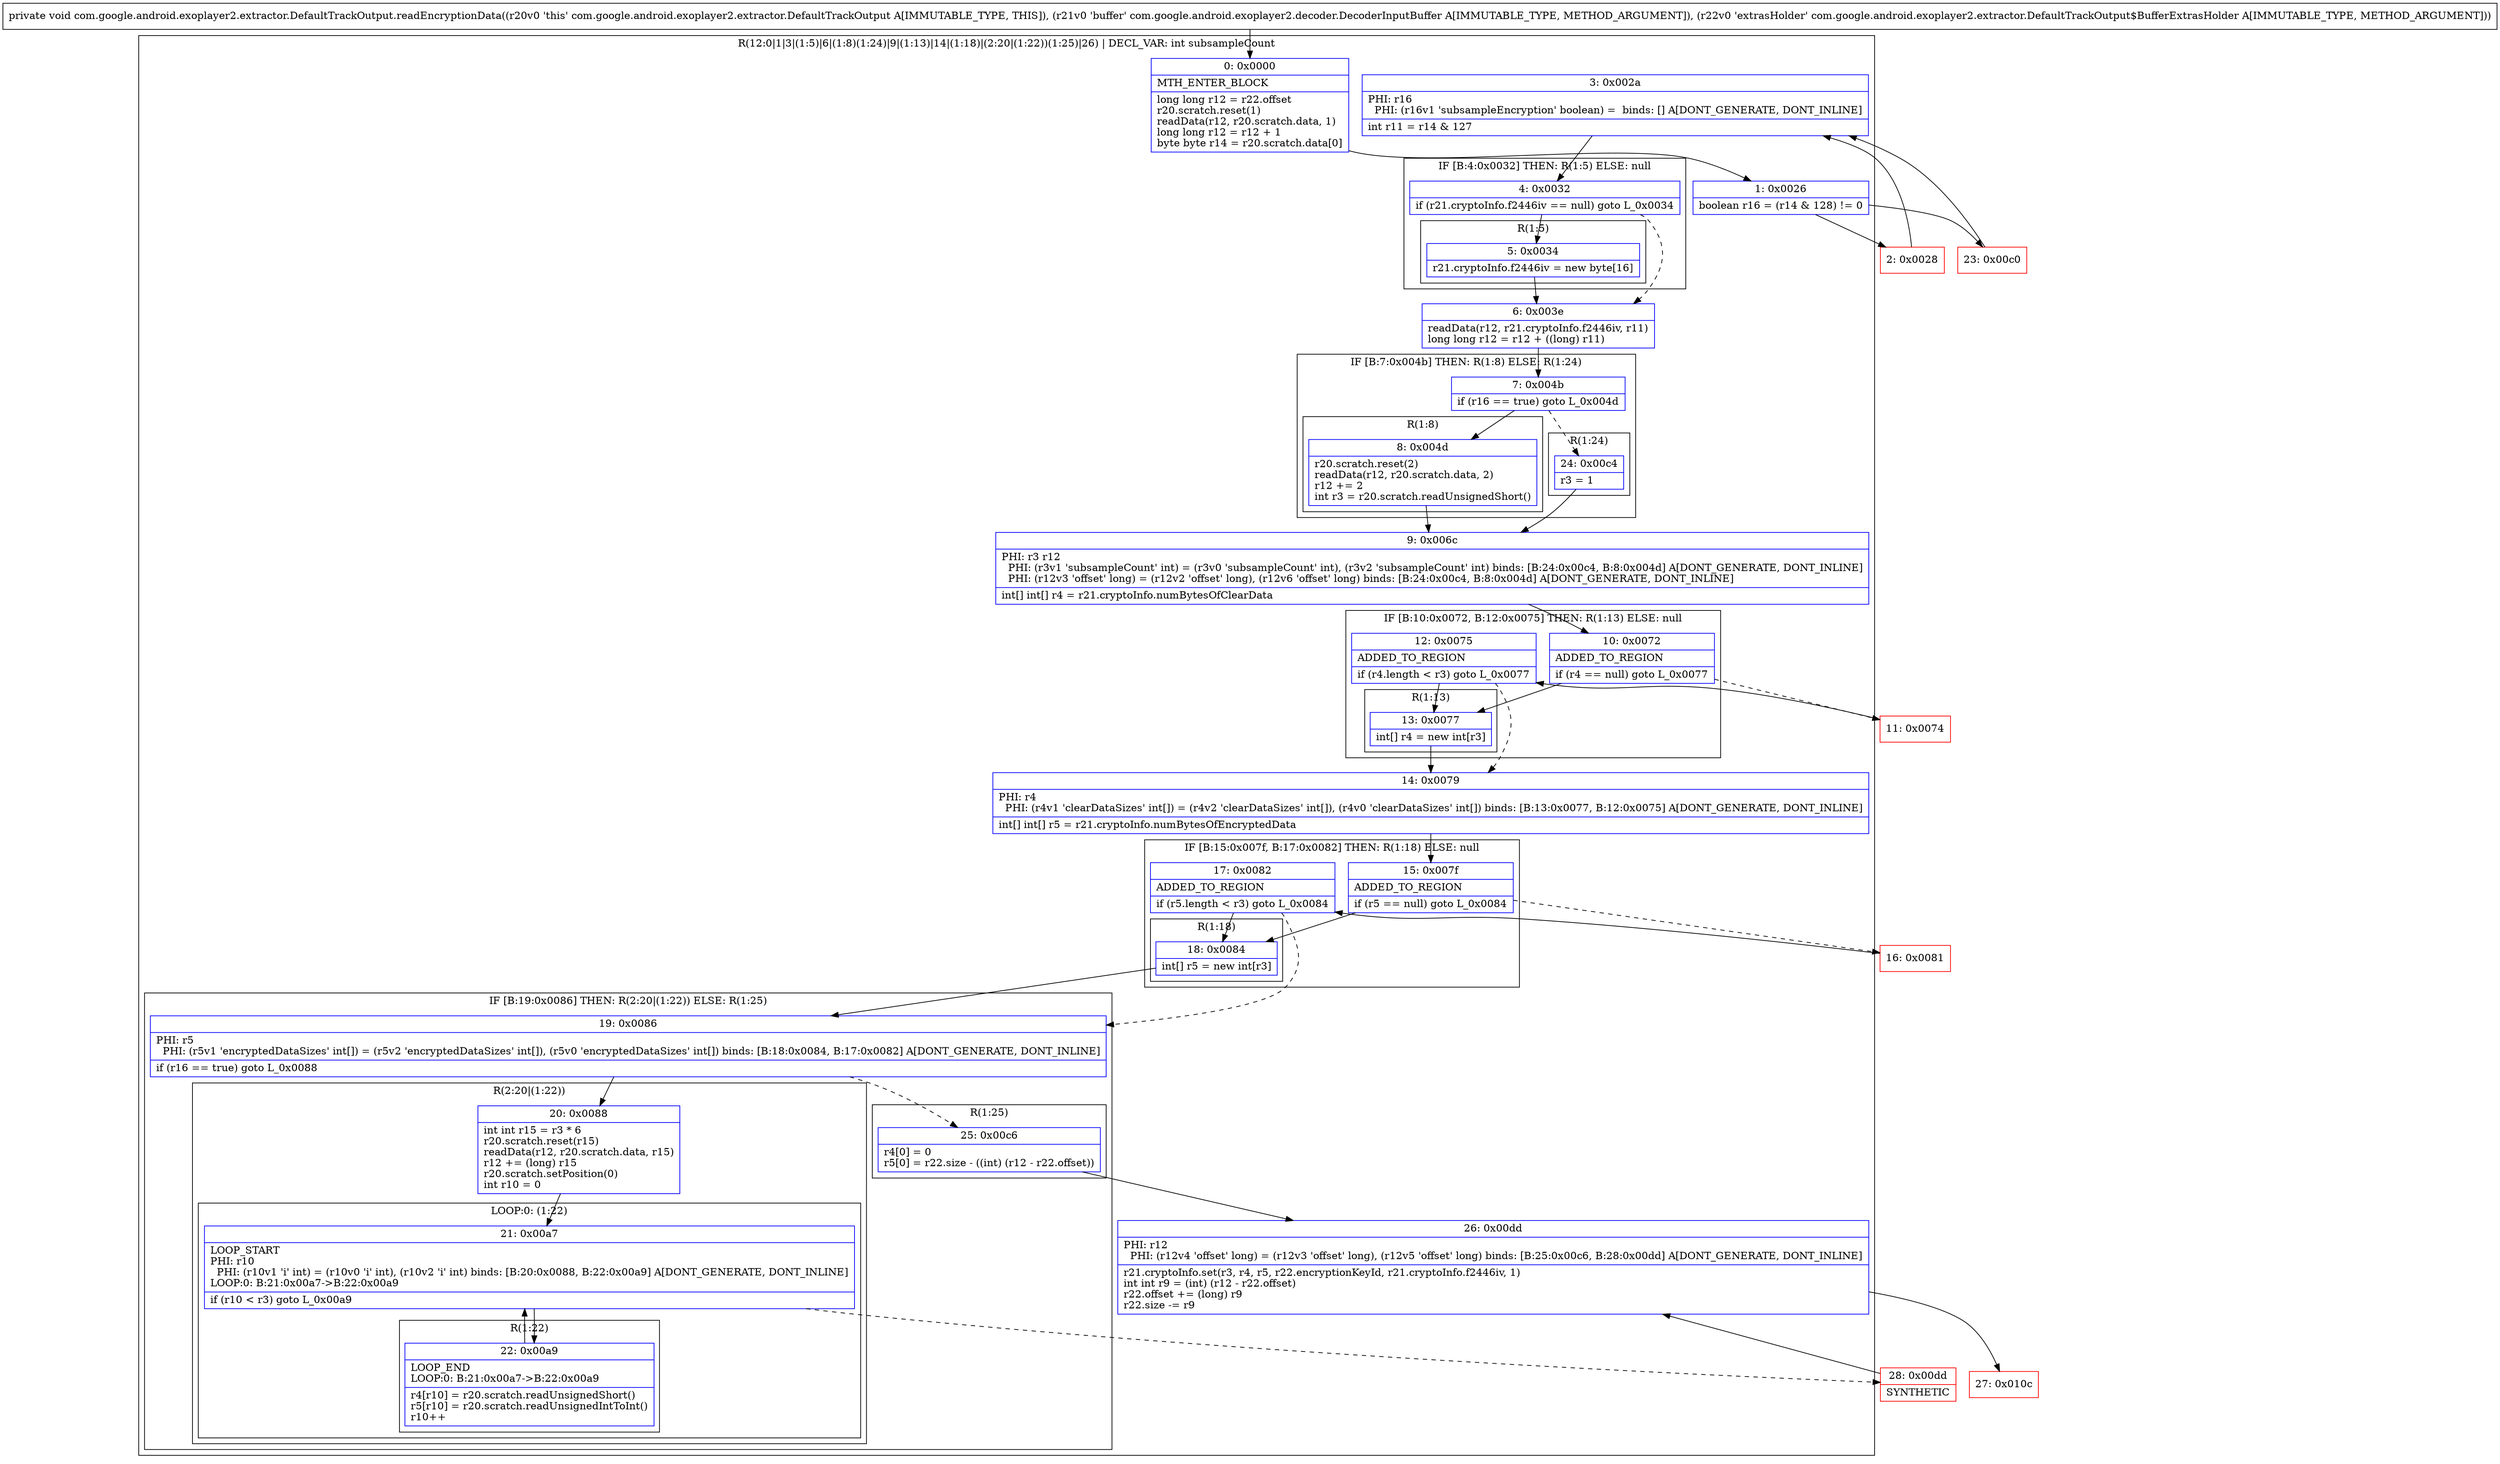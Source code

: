 digraph "CFG forcom.google.android.exoplayer2.extractor.DefaultTrackOutput.readEncryptionData(Lcom\/google\/android\/exoplayer2\/decoder\/DecoderInputBuffer;Lcom\/google\/android\/exoplayer2\/extractor\/DefaultTrackOutput$BufferExtrasHolder;)V" {
subgraph cluster_Region_1134354010 {
label = "R(12:0|1|3|(1:5)|6|(1:8)(1:24)|9|(1:13)|14|(1:18)|(2:20|(1:22))(1:25)|26) | DECL_VAR: int subsampleCount\l";
node [shape=record,color=blue];
Node_0 [shape=record,label="{0\:\ 0x0000|MTH_ENTER_BLOCK\l|long long r12 = r22.offset\lr20.scratch.reset(1)\lreadData(r12, r20.scratch.data, 1)\llong long r12 = r12 + 1\lbyte byte r14 = r20.scratch.data[0]\l}"];
Node_1 [shape=record,label="{1\:\ 0x0026|boolean r16 = (r14 & 128) != 0\l}"];
Node_3 [shape=record,label="{3\:\ 0x002a|PHI: r16 \l  PHI: (r16v1 'subsampleEncryption' boolean) =  binds: [] A[DONT_GENERATE, DONT_INLINE]\l|int r11 = r14 & 127\l}"];
subgraph cluster_IfRegion_130963055 {
label = "IF [B:4:0x0032] THEN: R(1:5) ELSE: null";
node [shape=record,color=blue];
Node_4 [shape=record,label="{4\:\ 0x0032|if (r21.cryptoInfo.f2446iv == null) goto L_0x0034\l}"];
subgraph cluster_Region_1276219432 {
label = "R(1:5)";
node [shape=record,color=blue];
Node_5 [shape=record,label="{5\:\ 0x0034|r21.cryptoInfo.f2446iv = new byte[16]\l}"];
}
}
Node_6 [shape=record,label="{6\:\ 0x003e|readData(r12, r21.cryptoInfo.f2446iv, r11)\llong long r12 = r12 + ((long) r11)\l}"];
subgraph cluster_IfRegion_913331934 {
label = "IF [B:7:0x004b] THEN: R(1:8) ELSE: R(1:24)";
node [shape=record,color=blue];
Node_7 [shape=record,label="{7\:\ 0x004b|if (r16 == true) goto L_0x004d\l}"];
subgraph cluster_Region_727767339 {
label = "R(1:8)";
node [shape=record,color=blue];
Node_8 [shape=record,label="{8\:\ 0x004d|r20.scratch.reset(2)\lreadData(r12, r20.scratch.data, 2)\lr12 += 2\lint r3 = r20.scratch.readUnsignedShort()\l}"];
}
subgraph cluster_Region_1420212727 {
label = "R(1:24)";
node [shape=record,color=blue];
Node_24 [shape=record,label="{24\:\ 0x00c4|r3 = 1\l}"];
}
}
Node_9 [shape=record,label="{9\:\ 0x006c|PHI: r3 r12 \l  PHI: (r3v1 'subsampleCount' int) = (r3v0 'subsampleCount' int), (r3v2 'subsampleCount' int) binds: [B:24:0x00c4, B:8:0x004d] A[DONT_GENERATE, DONT_INLINE]\l  PHI: (r12v3 'offset' long) = (r12v2 'offset' long), (r12v6 'offset' long) binds: [B:24:0x00c4, B:8:0x004d] A[DONT_GENERATE, DONT_INLINE]\l|int[] int[] r4 = r21.cryptoInfo.numBytesOfClearData\l}"];
subgraph cluster_IfRegion_715070840 {
label = "IF [B:10:0x0072, B:12:0x0075] THEN: R(1:13) ELSE: null";
node [shape=record,color=blue];
Node_10 [shape=record,label="{10\:\ 0x0072|ADDED_TO_REGION\l|if (r4 == null) goto L_0x0077\l}"];
Node_12 [shape=record,label="{12\:\ 0x0075|ADDED_TO_REGION\l|if (r4.length \< r3) goto L_0x0077\l}"];
subgraph cluster_Region_127612193 {
label = "R(1:13)";
node [shape=record,color=blue];
Node_13 [shape=record,label="{13\:\ 0x0077|int[] r4 = new int[r3]\l}"];
}
}
Node_14 [shape=record,label="{14\:\ 0x0079|PHI: r4 \l  PHI: (r4v1 'clearDataSizes' int[]) = (r4v2 'clearDataSizes' int[]), (r4v0 'clearDataSizes' int[]) binds: [B:13:0x0077, B:12:0x0075] A[DONT_GENERATE, DONT_INLINE]\l|int[] int[] r5 = r21.cryptoInfo.numBytesOfEncryptedData\l}"];
subgraph cluster_IfRegion_528630923 {
label = "IF [B:15:0x007f, B:17:0x0082] THEN: R(1:18) ELSE: null";
node [shape=record,color=blue];
Node_15 [shape=record,label="{15\:\ 0x007f|ADDED_TO_REGION\l|if (r5 == null) goto L_0x0084\l}"];
Node_17 [shape=record,label="{17\:\ 0x0082|ADDED_TO_REGION\l|if (r5.length \< r3) goto L_0x0084\l}"];
subgraph cluster_Region_1097745338 {
label = "R(1:18)";
node [shape=record,color=blue];
Node_18 [shape=record,label="{18\:\ 0x0084|int[] r5 = new int[r3]\l}"];
}
}
subgraph cluster_IfRegion_1148318147 {
label = "IF [B:19:0x0086] THEN: R(2:20|(1:22)) ELSE: R(1:25)";
node [shape=record,color=blue];
Node_19 [shape=record,label="{19\:\ 0x0086|PHI: r5 \l  PHI: (r5v1 'encryptedDataSizes' int[]) = (r5v2 'encryptedDataSizes' int[]), (r5v0 'encryptedDataSizes' int[]) binds: [B:18:0x0084, B:17:0x0082] A[DONT_GENERATE, DONT_INLINE]\l|if (r16 == true) goto L_0x0088\l}"];
subgraph cluster_Region_246134954 {
label = "R(2:20|(1:22))";
node [shape=record,color=blue];
Node_20 [shape=record,label="{20\:\ 0x0088|int int r15 = r3 * 6\lr20.scratch.reset(r15)\lreadData(r12, r20.scratch.data, r15)\lr12 += (long) r15\lr20.scratch.setPosition(0)\lint r10 = 0\l}"];
subgraph cluster_LoopRegion_1302658782 {
label = "LOOP:0: (1:22)";
node [shape=record,color=blue];
Node_21 [shape=record,label="{21\:\ 0x00a7|LOOP_START\lPHI: r10 \l  PHI: (r10v1 'i' int) = (r10v0 'i' int), (r10v2 'i' int) binds: [B:20:0x0088, B:22:0x00a9] A[DONT_GENERATE, DONT_INLINE]\lLOOP:0: B:21:0x00a7\-\>B:22:0x00a9\l|if (r10 \< r3) goto L_0x00a9\l}"];
subgraph cluster_Region_543567680 {
label = "R(1:22)";
node [shape=record,color=blue];
Node_22 [shape=record,label="{22\:\ 0x00a9|LOOP_END\lLOOP:0: B:21:0x00a7\-\>B:22:0x00a9\l|r4[r10] = r20.scratch.readUnsignedShort()\lr5[r10] = r20.scratch.readUnsignedIntToInt()\lr10++\l}"];
}
}
}
subgraph cluster_Region_521317439 {
label = "R(1:25)";
node [shape=record,color=blue];
Node_25 [shape=record,label="{25\:\ 0x00c6|r4[0] = 0\lr5[0] = r22.size \- ((int) (r12 \- r22.offset))\l}"];
}
}
Node_26 [shape=record,label="{26\:\ 0x00dd|PHI: r12 \l  PHI: (r12v4 'offset' long) = (r12v3 'offset' long), (r12v5 'offset' long) binds: [B:25:0x00c6, B:28:0x00dd] A[DONT_GENERATE, DONT_INLINE]\l|r21.cryptoInfo.set(r3, r4, r5, r22.encryptionKeyId, r21.cryptoInfo.f2446iv, 1)\lint int r9 = (int) (r12 \- r22.offset)\lr22.offset += (long) r9\lr22.size \-= r9\l}"];
}
Node_2 [shape=record,color=red,label="{2\:\ 0x0028}"];
Node_11 [shape=record,color=red,label="{11\:\ 0x0074}"];
Node_16 [shape=record,color=red,label="{16\:\ 0x0081}"];
Node_23 [shape=record,color=red,label="{23\:\ 0x00c0}"];
Node_27 [shape=record,color=red,label="{27\:\ 0x010c}"];
Node_28 [shape=record,color=red,label="{28\:\ 0x00dd|SYNTHETIC\l}"];
MethodNode[shape=record,label="{private void com.google.android.exoplayer2.extractor.DefaultTrackOutput.readEncryptionData((r20v0 'this' com.google.android.exoplayer2.extractor.DefaultTrackOutput A[IMMUTABLE_TYPE, THIS]), (r21v0 'buffer' com.google.android.exoplayer2.decoder.DecoderInputBuffer A[IMMUTABLE_TYPE, METHOD_ARGUMENT]), (r22v0 'extrasHolder' com.google.android.exoplayer2.extractor.DefaultTrackOutput$BufferExtrasHolder A[IMMUTABLE_TYPE, METHOD_ARGUMENT])) }"];
MethodNode -> Node_0;
Node_0 -> Node_1;
Node_1 -> Node_2;
Node_1 -> Node_23;
Node_3 -> Node_4;
Node_4 -> Node_5;
Node_4 -> Node_6[style=dashed];
Node_5 -> Node_6;
Node_6 -> Node_7;
Node_7 -> Node_8;
Node_7 -> Node_24[style=dashed];
Node_8 -> Node_9;
Node_24 -> Node_9;
Node_9 -> Node_10;
Node_10 -> Node_11[style=dashed];
Node_10 -> Node_13;
Node_12 -> Node_13;
Node_12 -> Node_14[style=dashed];
Node_13 -> Node_14;
Node_14 -> Node_15;
Node_15 -> Node_16[style=dashed];
Node_15 -> Node_18;
Node_17 -> Node_18;
Node_17 -> Node_19[style=dashed];
Node_18 -> Node_19;
Node_19 -> Node_20;
Node_19 -> Node_25[style=dashed];
Node_20 -> Node_21;
Node_21 -> Node_22;
Node_21 -> Node_28[style=dashed];
Node_22 -> Node_21;
Node_25 -> Node_26;
Node_26 -> Node_27;
Node_2 -> Node_3;
Node_11 -> Node_12;
Node_16 -> Node_17;
Node_23 -> Node_3;
Node_28 -> Node_26;
}

